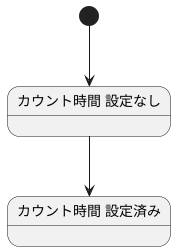 @startuml Kitchen_Timer_State

state "カウント時間 設定なし" as NonSetTime
state "カウント時間 設定済み" as SetTime

[*] --> NonSetTime

NonSetTime --> SetTime



@enduml